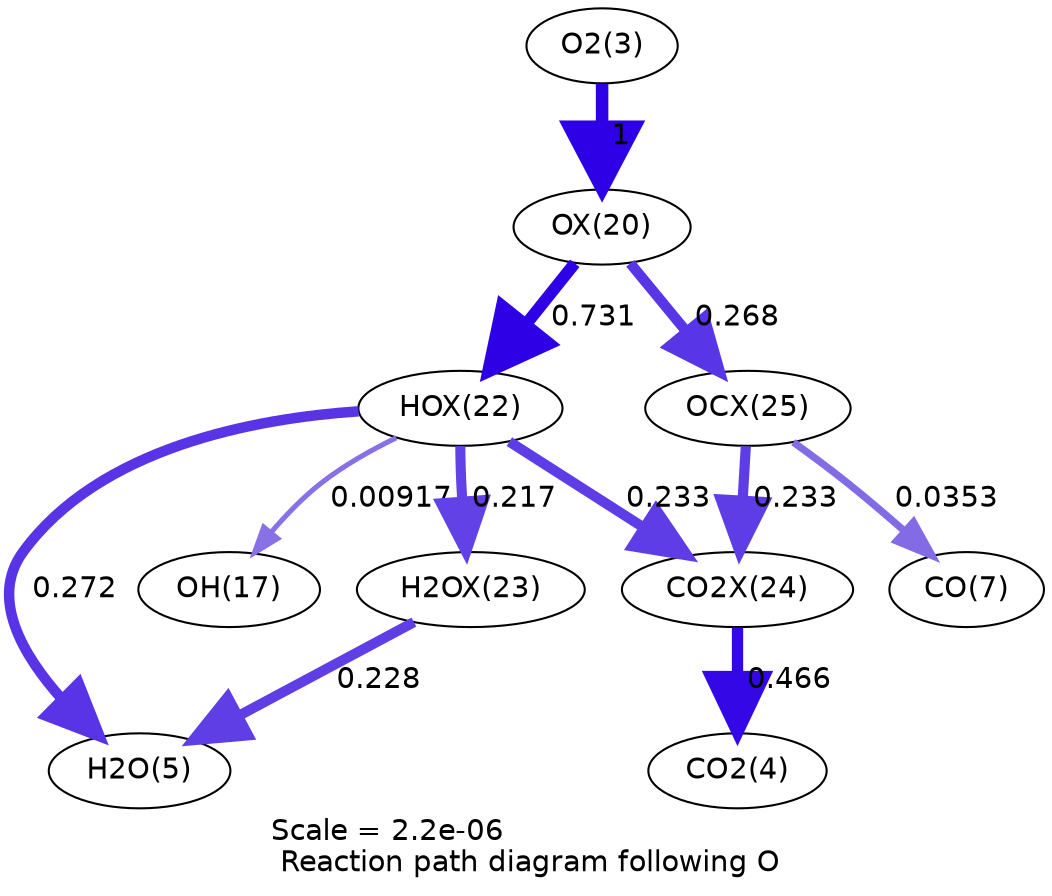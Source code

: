 digraph reaction_paths {
center=1;
s5 -> s31[fontname="Helvetica", penwidth=6, arrowsize=3, color="0.7, 1.5, 0.9"
, label=" 1"];
s31 -> s33[fontname="Helvetica", penwidth=5.76, arrowsize=2.88, color="0.7, 1.23, 0.9"
, label=" 0.731"];
s31 -> s36[fontname="Helvetica", penwidth=5.01, arrowsize=2.5, color="0.7, 0.768, 0.9"
, label=" 0.268"];
s33 -> s7[fontname="Helvetica", penwidth=5.02, arrowsize=2.51, color="0.7, 0.772, 0.9"
, label=" 0.272"];
s33 -> s19[fontname="Helvetica", penwidth=2.46, arrowsize=1.23, color="0.7, 0.509, 0.9"
, label=" 0.00917"];
s33 -> s34[fontname="Helvetica", penwidth=4.85, arrowsize=2.42, color="0.7, 0.717, 0.9"
, label=" 0.217"];
s33 -> s35[fontname="Helvetica", penwidth=4.9, arrowsize=2.45, color="0.7, 0.733, 0.9"
, label=" 0.233"];
s34 -> s7[fontname="Helvetica", penwidth=4.88, arrowsize=2.44, color="0.7, 0.728, 0.9"
, label=" 0.228"];
s36 -> s9[fontname="Helvetica", penwidth=3.48, arrowsize=1.74, color="0.7, 0.535, 0.9"
, label=" 0.0353"];
s36 -> s35[fontname="Helvetica", penwidth=4.9, arrowsize=2.45, color="0.7, 0.733, 0.9"
, label=" 0.233"];
s35 -> s6[fontname="Helvetica", penwidth=5.42, arrowsize=2.71, color="0.7, 0.966, 0.9"
, label=" 0.466"];
s5 [ fontname="Helvetica", label="O2(3)"];
s6 [ fontname="Helvetica", label="CO2(4)"];
s7 [ fontname="Helvetica", label="H2O(5)"];
s9 [ fontname="Helvetica", label="CO(7)"];
s19 [ fontname="Helvetica", label="OH(17)"];
s31 [ fontname="Helvetica", label="OX(20)"];
s33 [ fontname="Helvetica", label="HOX(22)"];
s34 [ fontname="Helvetica", label="H2OX(23)"];
s35 [ fontname="Helvetica", label="CO2X(24)"];
s36 [ fontname="Helvetica", label="OCX(25)"];
 label = "Scale = 2.2e-06\l Reaction path diagram following O";
 fontname = "Helvetica";
}
